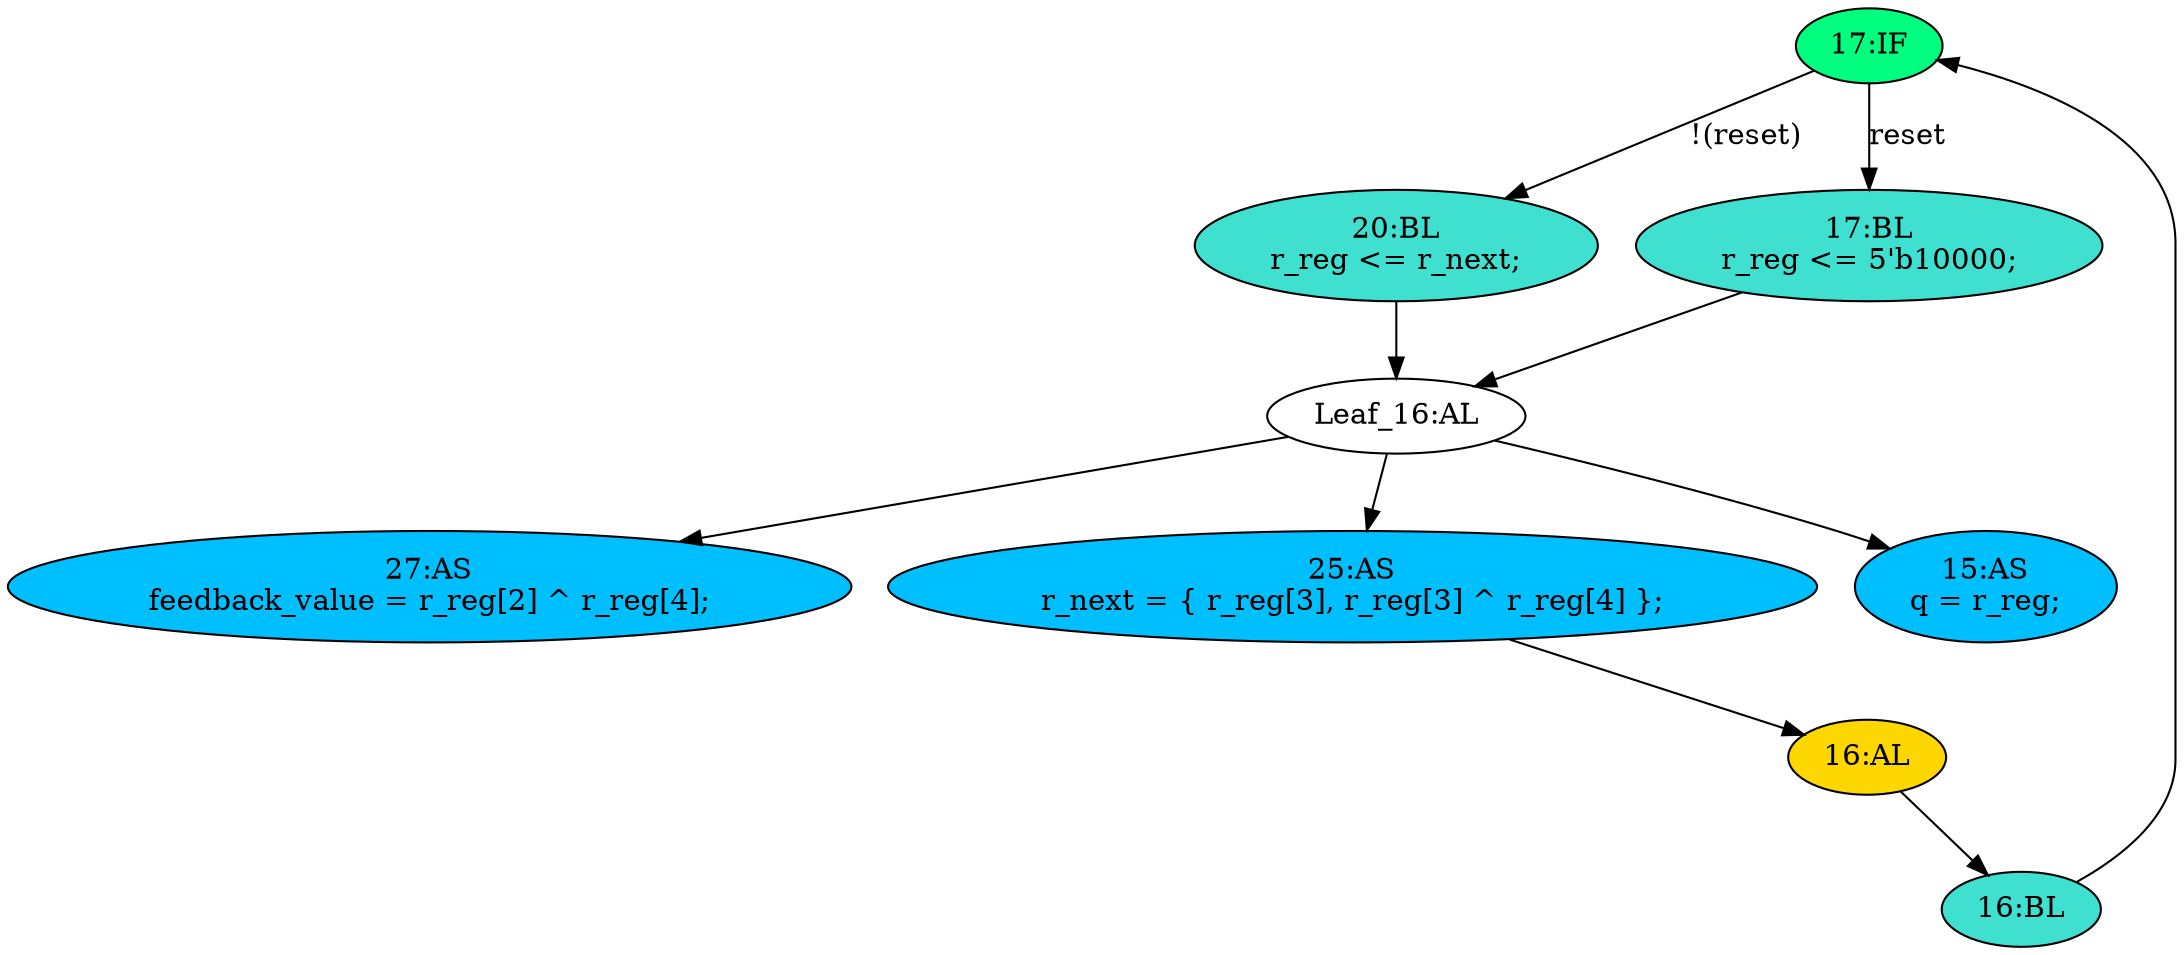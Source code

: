 strict digraph "compose( ,  )" {
	node [label="\N"];
	"17:IF"	[ast="<pyverilog.vparser.ast.IfStatement object at 0x7f7e89ecebd0>",
		fillcolor=springgreen,
		label="17:IF",
		statements="[]",
		style=filled,
		typ=IfStatement];
	"20:BL"	[ast="<pyverilog.vparser.ast.Block object at 0x7f7e89f31450>",
		fillcolor=turquoise,
		label="20:BL
r_reg <= r_next;",
		statements="[<pyverilog.vparser.ast.NonblockingSubstitution object at 0x7f7e89f31390>]",
		style=filled,
		typ=Block];
	"17:IF" -> "20:BL"	[cond="['reset']",
		label="!(reset)",
		lineno=17];
	"17:BL"	[ast="<pyverilog.vparser.ast.Block object at 0x7f7e89f23790>",
		fillcolor=turquoise,
		label="17:BL
r_reg <= 5'b10000;",
		statements="[<pyverilog.vparser.ast.NonblockingSubstitution object at 0x7f7e89ece550>]",
		style=filled,
		typ=Block];
	"17:IF" -> "17:BL"	[cond="['reset']",
		label=reset,
		lineno=17];
	"Leaf_16:AL"	[def_var="['r_reg']",
		label="Leaf_16:AL"];
	"20:BL" -> "Leaf_16:AL"	[cond="[]",
		lineno=None];
	"27:AS"	[ast="<pyverilog.vparser.ast.Assign object at 0x7f7e89fa0950>",
		def_var="['feedback_value']",
		fillcolor=deepskyblue,
		label="27:AS
feedback_value = r_reg[2] ^ r_reg[4];",
		statements="[]",
		style=filled,
		typ=Assign,
		use_var="['r_reg', 'r_reg']"];
	"17:BL" -> "Leaf_16:AL"	[cond="[]",
		lineno=None];
	"16:AL"	[ast="<pyverilog.vparser.ast.Always object at 0x7f7e89f233d0>",
		clk_sens=True,
		fillcolor=gold,
		label="16:AL",
		sens="['clk']",
		statements="[]",
		style=filled,
		typ=Always,
		use_var="['reset', 'r_next']"];
	"16:BL"	[ast="<pyverilog.vparser.ast.Block object at 0x7f7e89f23e10>",
		fillcolor=turquoise,
		label="16:BL",
		statements="[]",
		style=filled,
		typ=Block];
	"16:AL" -> "16:BL"	[cond="[]",
		lineno=None];
	"25:AS"	[ast="<pyverilog.vparser.ast.Assign object at 0x7f7e89f26150>",
		def_var="['r_next']",
		fillcolor=deepskyblue,
		label="25:AS
r_next = { r_reg[3], r_reg[3] ^ r_reg[4] };",
		statements="[]",
		style=filled,
		typ=Assign,
		use_var="['r_reg', 'r_reg', 'r_reg']"];
	"25:AS" -> "16:AL";
	"Leaf_16:AL" -> "27:AS";
	"Leaf_16:AL" -> "25:AS";
	"15:AS"	[ast="<pyverilog.vparser.ast.Assign object at 0x7f7e89ed6750>",
		def_var="['q']",
		fillcolor=deepskyblue,
		label="15:AS
q = r_reg;",
		statements="[]",
		style=filled,
		typ=Assign,
		use_var="['r_reg']"];
	"Leaf_16:AL" -> "15:AS";
	"16:BL" -> "17:IF"	[cond="[]",
		lineno=None];
}
